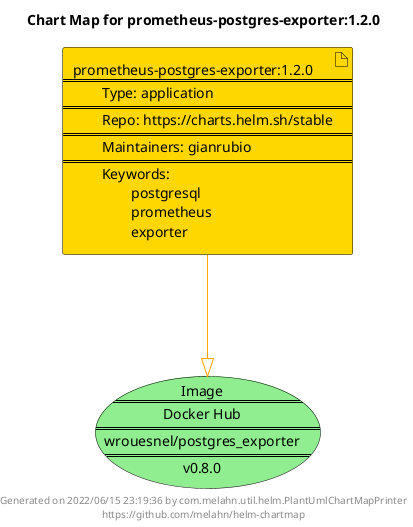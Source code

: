 @startuml
skinparam linetype ortho
skinparam backgroundColor white
skinparam usecaseBorderColor black
skinparam usecaseArrowColor LightSlateGray
skinparam artifactBorderColor black
skinparam artifactArrowColor LightSlateGray

title Chart Map for prometheus-postgres-exporter:1.2.0

'There is one referenced Helm Chart
artifact "prometheus-postgres-exporter:1.2.0\n====\n\tType: application\n====\n\tRepo: https://charts.helm.sh/stable\n====\n\tMaintainers: gianrubio\n====\n\tKeywords: \n\t\tpostgresql\n\t\tprometheus\n\t\texporter" as prometheus_postgres_exporter_1_2_0 #Gold

'There is one referenced Docker Image
usecase "Image\n====\nDocker Hub\n====\nwrouesnel/postgres_exporter\n====\nv0.8.0" as wrouesnel_postgres_exporter_v0_8_0 #LightGreen

'Chart Dependencies
prometheus_postgres_exporter_1_2_0--[#orange]-|>wrouesnel_postgres_exporter_v0_8_0

center footer Generated on 2022/06/15 23:19:36 by com.melahn.util.helm.PlantUmlChartMapPrinter\nhttps://github.com/melahn/helm-chartmap
@enduml
